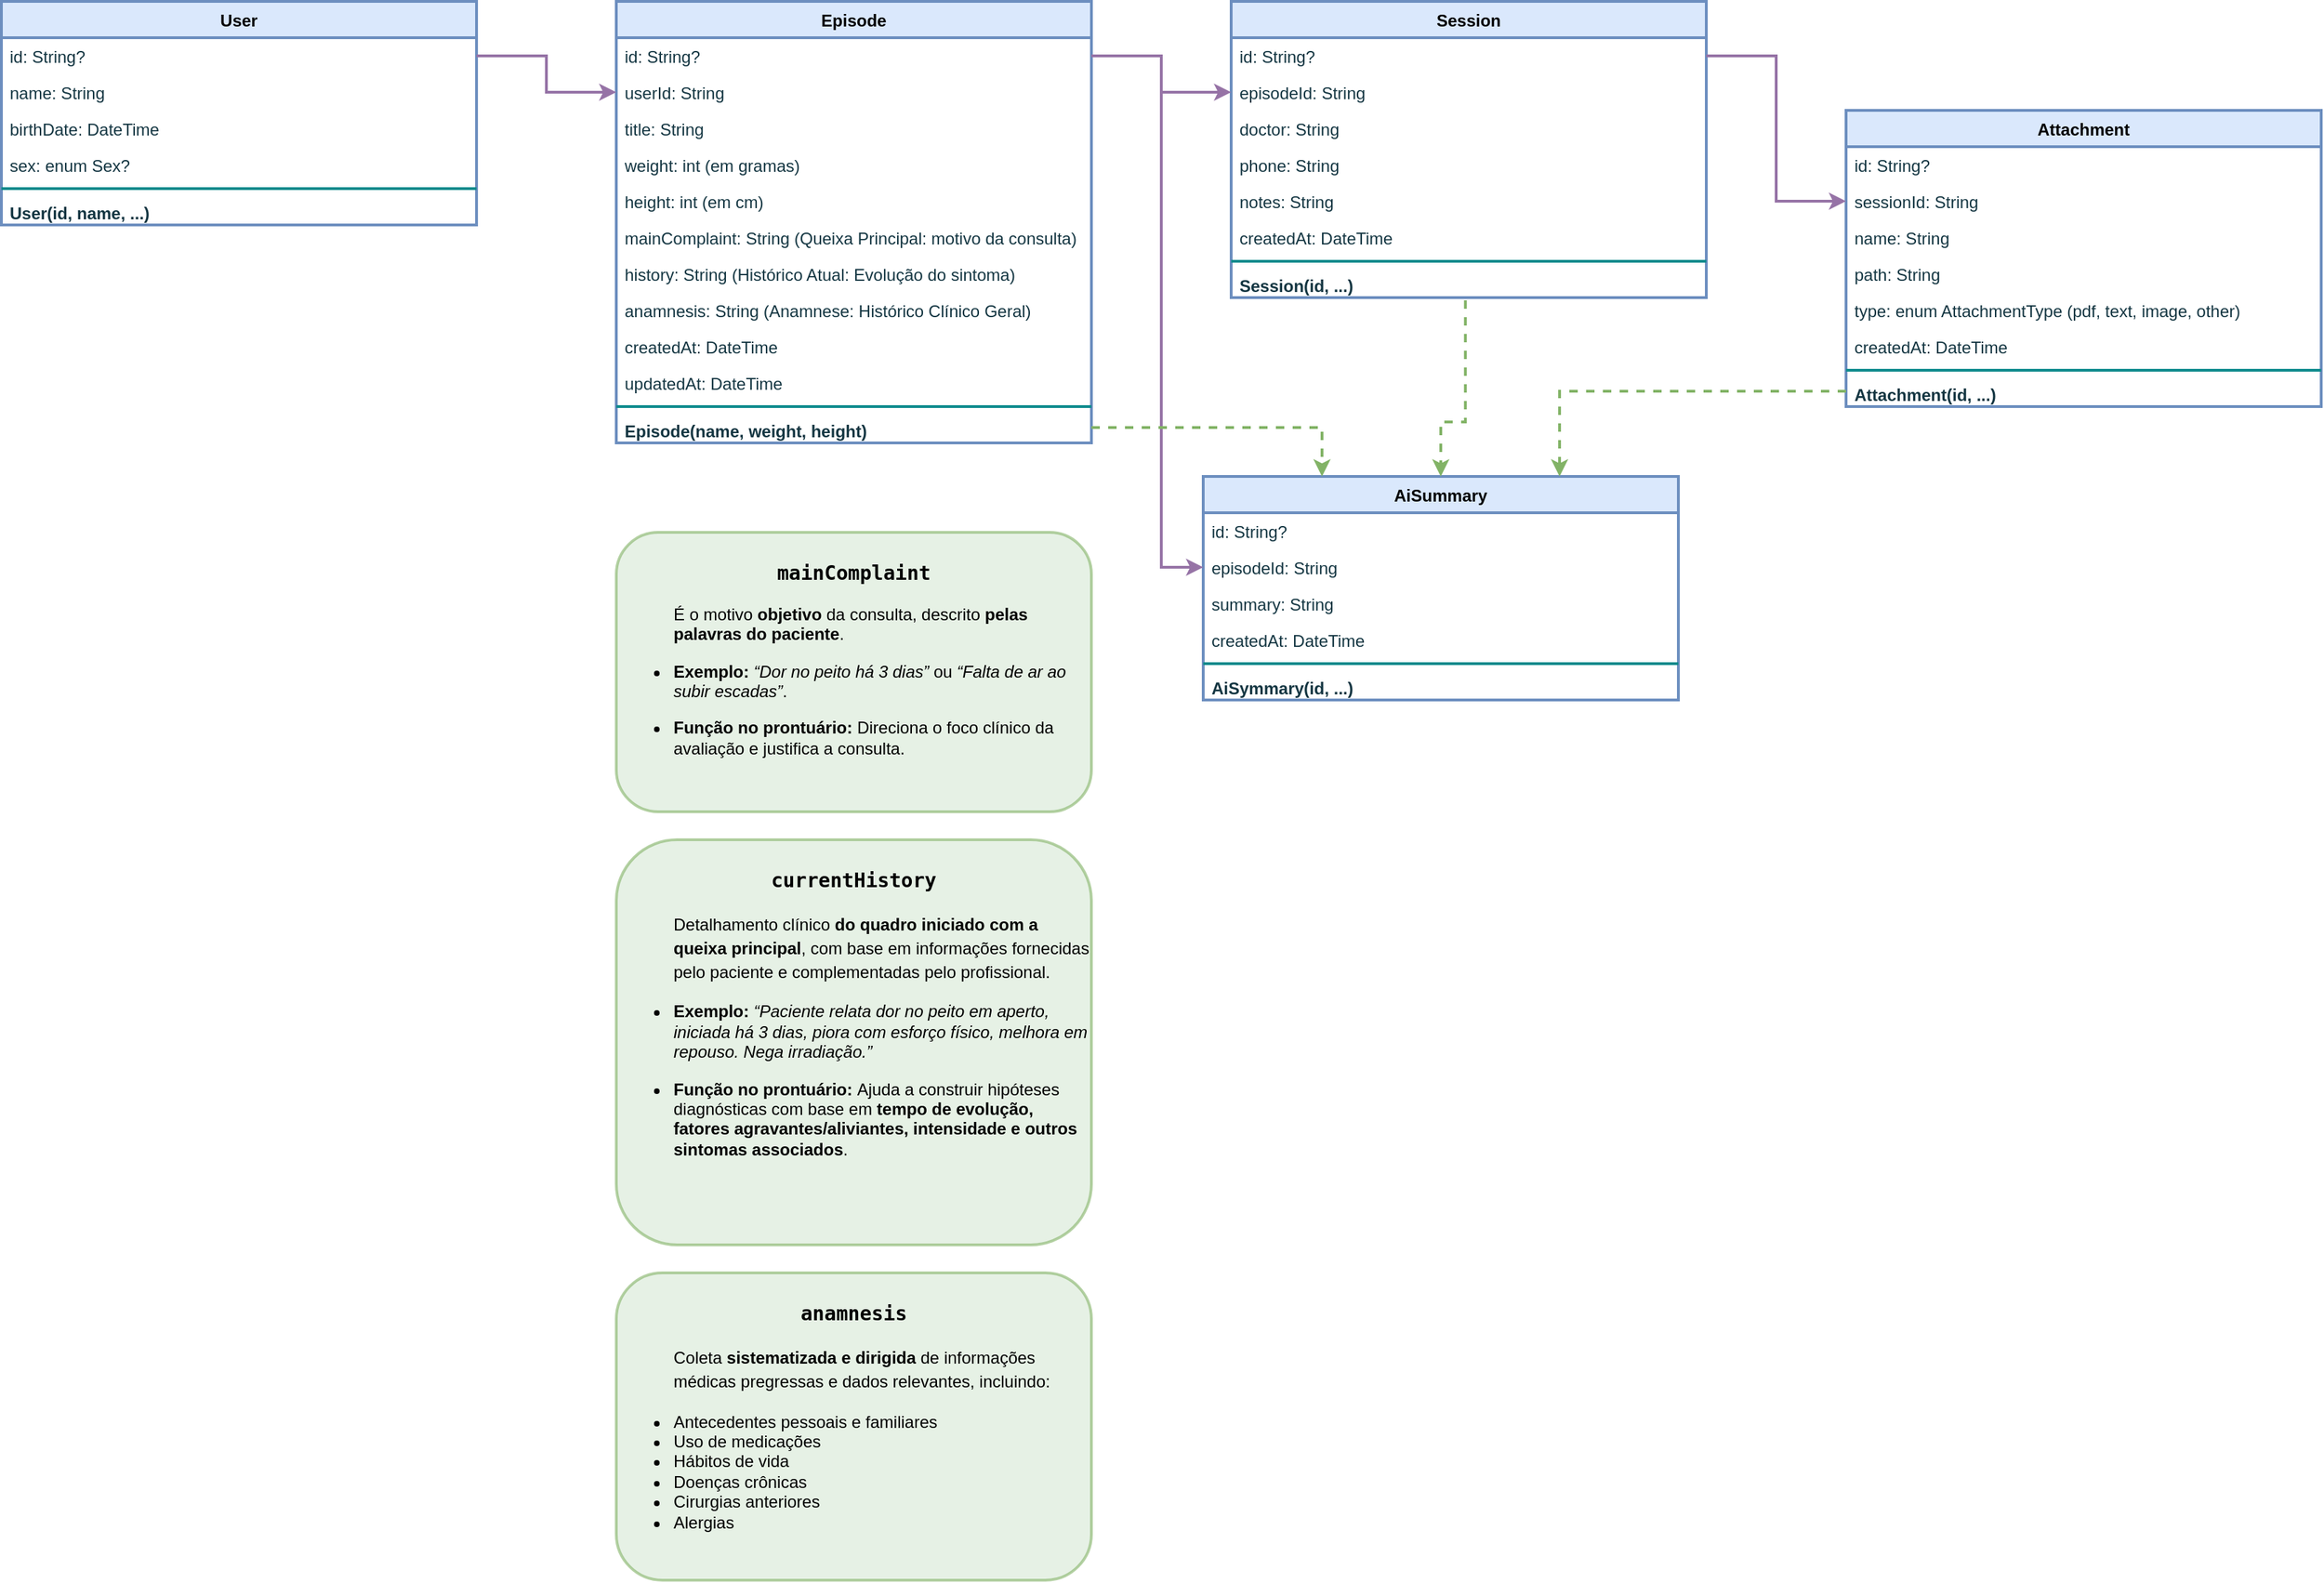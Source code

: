 <mxfile version="26.1.1">
  <diagram id="C5RBs43oDa-KdzZeNtuy" name="Page-1">
    <mxGraphModel dx="1674" dy="870" grid="1" gridSize="10" guides="1" tooltips="1" connect="1" arrows="1" fold="1" page="1" pageScale="1" pageWidth="2336" pageHeight="1654" math="0" shadow="0">
      <root>
        <mxCell id="WIyWlLk6GJQsqaUBKTNV-0" />
        <mxCell id="WIyWlLk6GJQsqaUBKTNV-1" parent="WIyWlLk6GJQsqaUBKTNV-0" />
        <mxCell id="vIkQIAPLI96pnaEV6ZNM-1" value="Episode" style="swimlane;fontStyle=1;align=center;verticalAlign=top;childLayout=stackLayout;horizontal=1;startSize=26;horizontalStack=0;resizeParent=1;resizeParentMax=0;resizeLast=0;collapsible=1;marginBottom=0;whiteSpace=wrap;html=1;labelBackgroundColor=none;fillColor=#dae8fc;strokeColor=#6c8ebf;strokeWidth=2;" parent="WIyWlLk6GJQsqaUBKTNV-1" vertex="1">
          <mxGeometry x="480" y="40" width="340" height="316" as="geometry">
            <mxRectangle x="400" y="280" width="120" height="30" as="alternateBounds" />
          </mxGeometry>
        </mxCell>
        <mxCell id="vIkQIAPLI96pnaEV6ZNM-2" value="id: String?" style="text;strokeColor=none;fillColor=none;align=left;verticalAlign=top;spacingLeft=4;spacingRight=4;overflow=hidden;rotatable=0;points=[[0,0.5],[1,0.5]];portConstraint=eastwest;whiteSpace=wrap;html=1;labelBackgroundColor=none;fontColor=#143642;" parent="vIkQIAPLI96pnaEV6ZNM-1" vertex="1">
          <mxGeometry y="26" width="340" height="26" as="geometry" />
        </mxCell>
        <mxCell id="vIkQIAPLI96pnaEV6ZNM-57" value="userId: String" style="text;strokeColor=none;fillColor=none;align=left;verticalAlign=top;spacingLeft=4;spacingRight=4;overflow=hidden;rotatable=0;points=[[0,0.5],[1,0.5]];portConstraint=eastwest;whiteSpace=wrap;html=1;labelBackgroundColor=none;fontColor=#143642;" parent="vIkQIAPLI96pnaEV6ZNM-1" vertex="1">
          <mxGeometry y="52" width="340" height="26" as="geometry" />
        </mxCell>
        <mxCell id="vIkQIAPLI96pnaEV6ZNM-49" value="title: String" style="text;strokeColor=none;fillColor=none;align=left;verticalAlign=top;spacingLeft=4;spacingRight=4;overflow=hidden;rotatable=0;points=[[0,0.5],[1,0.5]];portConstraint=eastwest;whiteSpace=wrap;html=1;labelBackgroundColor=none;fontColor=#143642;" parent="vIkQIAPLI96pnaEV6ZNM-1" vertex="1">
          <mxGeometry y="78" width="340" height="26" as="geometry" />
        </mxCell>
        <mxCell id="vIkQIAPLI96pnaEV6ZNM-79" value="weight: int (em gramas)" style="text;strokeColor=none;fillColor=none;align=left;verticalAlign=top;spacingLeft=4;spacingRight=4;overflow=hidden;rotatable=0;points=[[0,0.5],[1,0.5]];portConstraint=eastwest;whiteSpace=wrap;html=1;labelBackgroundColor=none;fontColor=#143642;" parent="vIkQIAPLI96pnaEV6ZNM-1" vertex="1">
          <mxGeometry y="104" width="340" height="26" as="geometry" />
        </mxCell>
        <mxCell id="vIkQIAPLI96pnaEV6ZNM-80" value="height: int (em cm)" style="text;strokeColor=none;fillColor=none;align=left;verticalAlign=top;spacingLeft=4;spacingRight=4;overflow=hidden;rotatable=0;points=[[0,0.5],[1,0.5]];portConstraint=eastwest;whiteSpace=wrap;html=1;labelBackgroundColor=none;fontColor=#143642;" parent="vIkQIAPLI96pnaEV6ZNM-1" vertex="1">
          <mxGeometry y="130" width="340" height="26" as="geometry" />
        </mxCell>
        <mxCell id="vIkQIAPLI96pnaEV6ZNM-3" value="mainComplaint: String (Queixa Principal: motivo da consulta)" style="text;strokeColor=none;fillColor=none;align=left;verticalAlign=top;spacingLeft=4;spacingRight=4;overflow=hidden;rotatable=0;points=[[0,0.5],[1,0.5]];portConstraint=eastwest;whiteSpace=wrap;html=1;labelBackgroundColor=none;fontColor=#143642;" parent="vIkQIAPLI96pnaEV6ZNM-1" vertex="1">
          <mxGeometry y="156" width="340" height="26" as="geometry" />
        </mxCell>
        <mxCell id="vIkQIAPLI96pnaEV6ZNM-4" value="history: String (Histórico Atual: Evolução do sintoma)" style="text;strokeColor=none;fillColor=none;align=left;verticalAlign=top;spacingLeft=4;spacingRight=4;overflow=hidden;rotatable=0;points=[[0,0.5],[1,0.5]];portConstraint=eastwest;whiteSpace=wrap;html=1;labelBackgroundColor=none;fontColor=#143642;" parent="vIkQIAPLI96pnaEV6ZNM-1" vertex="1">
          <mxGeometry y="182" width="340" height="26" as="geometry" />
        </mxCell>
        <mxCell id="vIkQIAPLI96pnaEV6ZNM-50" value="anamnesis: String (Anamnese: Histórico Clínico Geral)" style="text;strokeColor=none;fillColor=none;align=left;verticalAlign=top;spacingLeft=4;spacingRight=4;overflow=hidden;rotatable=0;points=[[0,0.5],[1,0.5]];portConstraint=eastwest;whiteSpace=wrap;html=1;labelBackgroundColor=none;fontColor=#143642;" parent="vIkQIAPLI96pnaEV6ZNM-1" vertex="1">
          <mxGeometry y="208" width="340" height="26" as="geometry" />
        </mxCell>
        <mxCell id="G_2ptQY9zr7bOnKlu5H2-0" value="createdAt: DateTime" style="text;strokeColor=none;fillColor=none;align=left;verticalAlign=top;spacingLeft=4;spacingRight=4;overflow=hidden;rotatable=0;points=[[0,0.5],[1,0.5]];portConstraint=eastwest;whiteSpace=wrap;html=1;labelBackgroundColor=none;fontColor=#143642;" parent="vIkQIAPLI96pnaEV6ZNM-1" vertex="1">
          <mxGeometry y="234" width="340" height="26" as="geometry" />
        </mxCell>
        <mxCell id="G_2ptQY9zr7bOnKlu5H2-1" value="updatedAt: DateTime" style="text;strokeColor=none;fillColor=none;align=left;verticalAlign=top;spacingLeft=4;spacingRight=4;overflow=hidden;rotatable=0;points=[[0,0.5],[1,0.5]];portConstraint=eastwest;whiteSpace=wrap;html=1;labelBackgroundColor=none;fontColor=#143642;" parent="vIkQIAPLI96pnaEV6ZNM-1" vertex="1">
          <mxGeometry y="260" width="340" height="26" as="geometry" />
        </mxCell>
        <mxCell id="vIkQIAPLI96pnaEV6ZNM-5" value="" style="line;strokeWidth=2;fillColor=none;align=left;verticalAlign=middle;spacingTop=-1;spacingLeft=3;spacingRight=3;rotatable=0;labelPosition=right;points=[];portConstraint=eastwest;strokeColor=#0F8B8D;labelBackgroundColor=none;fontColor=#143642;" parent="vIkQIAPLI96pnaEV6ZNM-1" vertex="1">
          <mxGeometry y="286" width="340" height="8" as="geometry" />
        </mxCell>
        <mxCell id="vIkQIAPLI96pnaEV6ZNM-6" value="&lt;b&gt;Episode(name, weight, height)&lt;/b&gt;" style="text;strokeColor=none;fillColor=none;align=left;verticalAlign=top;spacingLeft=4;spacingRight=4;overflow=hidden;rotatable=0;points=[[0,0.5],[1,0.5]];portConstraint=eastwest;whiteSpace=wrap;html=1;labelBackgroundColor=none;fontColor=#143642;" parent="vIkQIAPLI96pnaEV6ZNM-1" vertex="1">
          <mxGeometry y="294" width="340" height="22" as="geometry" />
        </mxCell>
        <mxCell id="vIkQIAPLI96pnaEV6ZNM-14" value="Session" style="swimlane;fontStyle=1;align=center;verticalAlign=top;childLayout=stackLayout;horizontal=1;startSize=26;horizontalStack=0;resizeParent=1;resizeParentMax=0;resizeLast=0;collapsible=1;marginBottom=0;whiteSpace=wrap;html=1;labelBackgroundColor=none;fillColor=#dae8fc;strokeColor=#6c8ebf;strokeWidth=2;" parent="WIyWlLk6GJQsqaUBKTNV-1" vertex="1">
          <mxGeometry x="920" y="40" width="340" height="212" as="geometry">
            <mxRectangle x="400" y="280" width="120" height="30" as="alternateBounds" />
          </mxGeometry>
        </mxCell>
        <mxCell id="vIkQIAPLI96pnaEV6ZNM-15" value="id: String?" style="text;strokeColor=none;fillColor=none;align=left;verticalAlign=top;spacingLeft=4;spacingRight=4;overflow=hidden;rotatable=0;points=[[0,0.5],[1,0.5]];portConstraint=eastwest;whiteSpace=wrap;html=1;labelBackgroundColor=none;fontColor=#143642;" parent="vIkQIAPLI96pnaEV6ZNM-14" vertex="1">
          <mxGeometry y="26" width="340" height="26" as="geometry" />
        </mxCell>
        <mxCell id="vIkQIAPLI96pnaEV6ZNM-56" value="episodeId: String" style="text;strokeColor=none;fillColor=none;align=left;verticalAlign=top;spacingLeft=4;spacingRight=4;overflow=hidden;rotatable=0;points=[[0,0.5],[1,0.5]];portConstraint=eastwest;whiteSpace=wrap;html=1;labelBackgroundColor=none;fontColor=#143642;" parent="vIkQIAPLI96pnaEV6ZNM-14" vertex="1">
          <mxGeometry y="52" width="340" height="26" as="geometry" />
        </mxCell>
        <mxCell id="vIkQIAPLI96pnaEV6ZNM-52" value="doctor: String" style="text;strokeColor=none;fillColor=none;align=left;verticalAlign=top;spacingLeft=4;spacingRight=4;overflow=hidden;rotatable=0;points=[[0,0.5],[1,0.5]];portConstraint=eastwest;whiteSpace=wrap;html=1;labelBackgroundColor=none;fontColor=#143642;" parent="vIkQIAPLI96pnaEV6ZNM-14" vertex="1">
          <mxGeometry y="78" width="340" height="26" as="geometry" />
        </mxCell>
        <mxCell id="vIkQIAPLI96pnaEV6ZNM-53" value="phone: String" style="text;strokeColor=none;fillColor=none;align=left;verticalAlign=top;spacingLeft=4;spacingRight=4;overflow=hidden;rotatable=0;points=[[0,0.5],[1,0.5]];portConstraint=eastwest;whiteSpace=wrap;html=1;labelBackgroundColor=none;fontColor=#143642;" parent="vIkQIAPLI96pnaEV6ZNM-14" vertex="1">
          <mxGeometry y="104" width="340" height="26" as="geometry" />
        </mxCell>
        <mxCell id="vIkQIAPLI96pnaEV6ZNM-17" value="notes: String" style="text;strokeColor=none;fillColor=none;align=left;verticalAlign=top;spacingLeft=4;spacingRight=4;overflow=hidden;rotatable=0;points=[[0,0.5],[1,0.5]];portConstraint=eastwest;whiteSpace=wrap;html=1;labelBackgroundColor=none;fontColor=#143642;" parent="vIkQIAPLI96pnaEV6ZNM-14" vertex="1">
          <mxGeometry y="130" width="340" height="26" as="geometry" />
        </mxCell>
        <mxCell id="vIkQIAPLI96pnaEV6ZNM-16" value="createdAt: DateTime" style="text;strokeColor=none;fillColor=none;align=left;verticalAlign=top;spacingLeft=4;spacingRight=4;overflow=hidden;rotatable=0;points=[[0,0.5],[1,0.5]];portConstraint=eastwest;whiteSpace=wrap;html=1;labelBackgroundColor=none;fontColor=#143642;" parent="vIkQIAPLI96pnaEV6ZNM-14" vertex="1">
          <mxGeometry y="156" width="340" height="26" as="geometry" />
        </mxCell>
        <mxCell id="vIkQIAPLI96pnaEV6ZNM-18" value="" style="line;strokeWidth=2;fillColor=none;align=left;verticalAlign=middle;spacingTop=-1;spacingLeft=3;spacingRight=3;rotatable=0;labelPosition=right;points=[];portConstraint=eastwest;strokeColor=#0F8B8D;labelBackgroundColor=none;fontColor=#143642;" parent="vIkQIAPLI96pnaEV6ZNM-14" vertex="1">
          <mxGeometry y="182" width="340" height="8" as="geometry" />
        </mxCell>
        <mxCell id="vIkQIAPLI96pnaEV6ZNM-19" value="&lt;b&gt;Session(id, ...)&lt;/b&gt;" style="text;strokeColor=none;fillColor=none;align=left;verticalAlign=top;spacingLeft=4;spacingRight=4;overflow=hidden;rotatable=0;points=[[0,0.5],[1,0.5]];portConstraint=eastwest;whiteSpace=wrap;html=1;labelBackgroundColor=none;fontColor=#143642;" parent="vIkQIAPLI96pnaEV6ZNM-14" vertex="1">
          <mxGeometry y="190" width="340" height="22" as="geometry" />
        </mxCell>
        <mxCell id="vIkQIAPLI96pnaEV6ZNM-28" value="Attachment" style="swimlane;fontStyle=1;align=center;verticalAlign=top;childLayout=stackLayout;horizontal=1;startSize=26;horizontalStack=0;resizeParent=1;resizeParentMax=0;resizeLast=0;collapsible=1;marginBottom=0;whiteSpace=wrap;html=1;labelBackgroundColor=none;fillColor=#dae8fc;strokeColor=#6c8ebf;strokeWidth=2;" parent="WIyWlLk6GJQsqaUBKTNV-1" vertex="1">
          <mxGeometry x="1360" y="118" width="340" height="212" as="geometry">
            <mxRectangle x="400" y="280" width="120" height="30" as="alternateBounds" />
          </mxGeometry>
        </mxCell>
        <mxCell id="vIkQIAPLI96pnaEV6ZNM-29" value="id: String?" style="text;strokeColor=none;fillColor=none;align=left;verticalAlign=top;spacingLeft=4;spacingRight=4;overflow=hidden;rotatable=0;points=[[0,0.5],[1,0.5]];portConstraint=eastwest;whiteSpace=wrap;html=1;labelBackgroundColor=none;fontColor=#143642;" parent="vIkQIAPLI96pnaEV6ZNM-28" vertex="1">
          <mxGeometry y="26" width="340" height="26" as="geometry" />
        </mxCell>
        <mxCell id="vIkQIAPLI96pnaEV6ZNM-55" value="sessionId: String" style="text;strokeColor=none;fillColor=none;align=left;verticalAlign=top;spacingLeft=4;spacingRight=4;overflow=hidden;rotatable=0;points=[[0,0.5],[1,0.5]];portConstraint=eastwest;whiteSpace=wrap;html=1;labelBackgroundColor=none;fontColor=#143642;" parent="vIkQIAPLI96pnaEV6ZNM-28" vertex="1">
          <mxGeometry y="52" width="340" height="26" as="geometry" />
        </mxCell>
        <mxCell id="vIkQIAPLI96pnaEV6ZNM-54" value="name: String" style="text;strokeColor=none;fillColor=none;align=left;verticalAlign=top;spacingLeft=4;spacingRight=4;overflow=hidden;rotatable=0;points=[[0,0.5],[1,0.5]];portConstraint=eastwest;whiteSpace=wrap;html=1;labelBackgroundColor=none;fontColor=#143642;" parent="vIkQIAPLI96pnaEV6ZNM-28" vertex="1">
          <mxGeometry y="78" width="340" height="26" as="geometry" />
        </mxCell>
        <mxCell id="vIkQIAPLI96pnaEV6ZNM-30" value="path: String" style="text;strokeColor=none;fillColor=none;align=left;verticalAlign=top;spacingLeft=4;spacingRight=4;overflow=hidden;rotatable=0;points=[[0,0.5],[1,0.5]];portConstraint=eastwest;whiteSpace=wrap;html=1;labelBackgroundColor=none;fontColor=#143642;" parent="vIkQIAPLI96pnaEV6ZNM-28" vertex="1">
          <mxGeometry y="104" width="340" height="26" as="geometry" />
        </mxCell>
        <mxCell id="vIkQIAPLI96pnaEV6ZNM-31" value="type: enum AttachmentType (pdf, text, image, other)" style="text;strokeColor=none;fillColor=none;align=left;verticalAlign=top;spacingLeft=4;spacingRight=4;overflow=hidden;rotatable=0;points=[[0,0.5],[1,0.5]];portConstraint=eastwest;whiteSpace=wrap;html=1;labelBackgroundColor=none;fontColor=#143642;" parent="vIkQIAPLI96pnaEV6ZNM-28" vertex="1">
          <mxGeometry y="130" width="340" height="26" as="geometry" />
        </mxCell>
        <mxCell id="G_2ptQY9zr7bOnKlu5H2-2" value="createdAt: DateTime" style="text;strokeColor=none;fillColor=none;align=left;verticalAlign=top;spacingLeft=4;spacingRight=4;overflow=hidden;rotatable=0;points=[[0,0.5],[1,0.5]];portConstraint=eastwest;whiteSpace=wrap;html=1;labelBackgroundColor=none;fontColor=#143642;" parent="vIkQIAPLI96pnaEV6ZNM-28" vertex="1">
          <mxGeometry y="156" width="340" height="26" as="geometry" />
        </mxCell>
        <mxCell id="vIkQIAPLI96pnaEV6ZNM-33" value="" style="line;strokeWidth=2;fillColor=none;align=left;verticalAlign=middle;spacingTop=-1;spacingLeft=3;spacingRight=3;rotatable=0;labelPosition=right;points=[];portConstraint=eastwest;strokeColor=#0F8B8D;labelBackgroundColor=none;fontColor=#143642;" parent="vIkQIAPLI96pnaEV6ZNM-28" vertex="1">
          <mxGeometry y="182" width="340" height="8" as="geometry" />
        </mxCell>
        <mxCell id="vIkQIAPLI96pnaEV6ZNM-34" value="&lt;b&gt;Attachment(id, ...)&lt;/b&gt;" style="text;strokeColor=none;fillColor=none;align=left;verticalAlign=top;spacingLeft=4;spacingRight=4;overflow=hidden;rotatable=0;points=[[0,0.5],[1,0.5]];portConstraint=eastwest;whiteSpace=wrap;html=1;labelBackgroundColor=none;fontColor=#143642;" parent="vIkQIAPLI96pnaEV6ZNM-28" vertex="1">
          <mxGeometry y="190" width="340" height="22" as="geometry" />
        </mxCell>
        <mxCell id="vIkQIAPLI96pnaEV6ZNM-35" value="User" style="swimlane;fontStyle=1;align=center;verticalAlign=top;childLayout=stackLayout;horizontal=1;startSize=26;horizontalStack=0;resizeParent=1;resizeParentMax=0;resizeLast=0;collapsible=1;marginBottom=0;whiteSpace=wrap;html=1;labelBackgroundColor=none;fillColor=#dae8fc;strokeColor=#6c8ebf;strokeWidth=2;" parent="WIyWlLk6GJQsqaUBKTNV-1" vertex="1">
          <mxGeometry x="40" y="40" width="340" height="160" as="geometry">
            <mxRectangle x="400" y="280" width="120" height="30" as="alternateBounds" />
          </mxGeometry>
        </mxCell>
        <mxCell id="vIkQIAPLI96pnaEV6ZNM-36" value="id: String?" style="text;strokeColor=none;fillColor=none;align=left;verticalAlign=top;spacingLeft=4;spacingRight=4;overflow=hidden;rotatable=0;points=[[0,0.5],[1,0.5]];portConstraint=eastwest;whiteSpace=wrap;html=1;labelBackgroundColor=none;fontColor=#143642;" parent="vIkQIAPLI96pnaEV6ZNM-35" vertex="1">
          <mxGeometry y="26" width="340" height="26" as="geometry" />
        </mxCell>
        <mxCell id="vIkQIAPLI96pnaEV6ZNM-37" value="name: String" style="text;strokeColor=none;fillColor=none;align=left;verticalAlign=top;spacingLeft=4;spacingRight=4;overflow=hidden;rotatable=0;points=[[0,0.5],[1,0.5]];portConstraint=eastwest;whiteSpace=wrap;html=1;labelBackgroundColor=none;fontColor=#143642;" parent="vIkQIAPLI96pnaEV6ZNM-35" vertex="1">
          <mxGeometry y="52" width="340" height="26" as="geometry" />
        </mxCell>
        <mxCell id="vIkQIAPLI96pnaEV6ZNM-38" value="birthDate: DateTime" style="text;strokeColor=none;fillColor=none;align=left;verticalAlign=top;spacingLeft=4;spacingRight=4;overflow=hidden;rotatable=0;points=[[0,0.5],[1,0.5]];portConstraint=eastwest;whiteSpace=wrap;html=1;labelBackgroundColor=none;fontColor=#143642;" parent="vIkQIAPLI96pnaEV6ZNM-35" vertex="1">
          <mxGeometry y="78" width="340" height="26" as="geometry" />
        </mxCell>
        <mxCell id="vIkQIAPLI96pnaEV6ZNM-48" value="sex: enum Sex?" style="text;strokeColor=none;fillColor=none;align=left;verticalAlign=top;spacingLeft=4;spacingRight=4;overflow=hidden;rotatable=0;points=[[0,0.5],[1,0.5]];portConstraint=eastwest;whiteSpace=wrap;html=1;labelBackgroundColor=none;fontColor=#143642;" parent="vIkQIAPLI96pnaEV6ZNM-35" vertex="1">
          <mxGeometry y="104" width="340" height="26" as="geometry" />
        </mxCell>
        <mxCell id="vIkQIAPLI96pnaEV6ZNM-39" value="" style="line;strokeWidth=2;fillColor=none;align=left;verticalAlign=middle;spacingTop=-1;spacingLeft=3;spacingRight=3;rotatable=0;labelPosition=right;points=[];portConstraint=eastwest;strokeColor=#0F8B8D;labelBackgroundColor=none;fontColor=#143642;" parent="vIkQIAPLI96pnaEV6ZNM-35" vertex="1">
          <mxGeometry y="130" width="340" height="8" as="geometry" />
        </mxCell>
        <mxCell id="vIkQIAPLI96pnaEV6ZNM-40" value="User(id, name, ...)" style="text;strokeColor=none;fillColor=none;align=left;verticalAlign=top;spacingLeft=4;spacingRight=4;overflow=hidden;rotatable=0;points=[[0,0.5],[1,0.5]];portConstraint=eastwest;whiteSpace=wrap;html=1;labelBackgroundColor=none;fontColor=#143642;fontStyle=1" parent="vIkQIAPLI96pnaEV6ZNM-35" vertex="1">
          <mxGeometry y="138" width="340" height="22" as="geometry" />
        </mxCell>
        <mxCell id="vIkQIAPLI96pnaEV6ZNM-58" value="&lt;h3 data-end=&quot;1217&quot; data-start=&quot;1169&quot;&gt;&lt;strong data-end=&quot;1215&quot; data-start=&quot;1176&quot;&gt;&lt;code data-end=&quot;1189&quot; data-start=&quot;1178&quot;&gt;anamnesis&lt;/code&gt;&lt;/strong&gt;&lt;/h3&gt;&lt;blockquote style=&quot;margin: 0 0 0 40px; border: none; padding: 0px;&quot;&gt;&lt;h3 style=&quot;text-align: left;&quot; data-end=&quot;1217&quot; data-start=&quot;1169&quot;&gt;&lt;span style=&quot;background-color: transparent; color: light-dark(rgb(0, 0, 0), rgb(255, 255, 255)); font-size: 12px; font-weight: normal;&quot;&gt;Coleta &lt;/span&gt;&lt;strong style=&quot;background-color: transparent; color: light-dark(rgb(0, 0, 0), rgb(255, 255, 255)); font-size: 12px;&quot; data-end=&quot;1272&quot; data-start=&quot;1244&quot;&gt;sistematizada e dirigida&lt;/strong&gt;&lt;span style=&quot;background-color: transparent; color: light-dark(rgb(0, 0, 0), rgb(255, 255, 255)); font-size: 12px; font-weight: normal;&quot;&gt; de informações médicas pregressas e dados relevantes, incluindo:&lt;/span&gt;&lt;/h3&gt;&lt;/blockquote&gt;&lt;ul data-end=&quot;1748&quot; data-start=&quot;1218&quot;&gt;&lt;li style=&quot;text-align: left;&quot;&gt;&lt;span style=&quot;background-color: transparent; color: light-dark(rgb(0, 0, 0), rgb(255, 255, 255));&quot;&gt;Antecedentes pessoais e familiares&lt;/span&gt;&lt;/li&gt;&lt;li style=&quot;text-align: left;&quot;&gt;&lt;span style=&quot;background-color: transparent; color: light-dark(rgb(0, 0, 0), rgb(255, 255, 255));&quot;&gt;Uso de medicações&lt;/span&gt;&lt;/li&gt;&lt;li style=&quot;text-align: left;&quot;&gt;&lt;span style=&quot;background-color: transparent; color: light-dark(rgb(0, 0, 0), rgb(255, 255, 255));&quot;&gt;Hábitos de vida&lt;/span&gt;&lt;/li&gt;&lt;li style=&quot;text-align: left;&quot;&gt;&lt;span style=&quot;background-color: transparent; color: light-dark(rgb(0, 0, 0), rgb(255, 255, 255));&quot;&gt;Doenças crônicas&lt;/span&gt;&lt;/li&gt;&lt;li style=&quot;text-align: left;&quot;&gt;&lt;span style=&quot;background-color: transparent; color: light-dark(rgb(0, 0, 0), rgb(255, 255, 255));&quot;&gt;Cirurgias anteriores&lt;/span&gt;&lt;/li&gt;&lt;li style=&quot;text-align: left;&quot;&gt;&lt;span style=&quot;background-color: transparent; color: light-dark(rgb(0, 0, 0), rgb(255, 255, 255));&quot;&gt;Alergias&lt;/span&gt;&lt;/li&gt;&lt;/ul&gt;" style="rounded=1;whiteSpace=wrap;html=1;fillColor=#d5e8d4;strokeColor=#82b366;verticalAlign=top;opacity=60;strokeWidth=2;" parent="WIyWlLk6GJQsqaUBKTNV-1" vertex="1">
          <mxGeometry x="480" y="950" width="340" height="220" as="geometry" />
        </mxCell>
        <mxCell id="vIkQIAPLI96pnaEV6ZNM-59" value="&lt;h3 data-end=&quot;662&quot; data-start=&quot;605&quot;&gt;&lt;strong data-end=&quot;660&quot; data-start=&quot;612&quot;&gt;&lt;code data-end=&quot;630&quot; data-start=&quot;614&quot;&gt;currentHistory&lt;/code&gt;&lt;/strong&gt;&lt;/h3&gt;&lt;blockquote style=&quot;margin: 0 0 0 40px; border: none; padding: 0px;&quot;&gt;&lt;h3 style=&quot;text-align: left;&quot; data-end=&quot;662&quot; data-start=&quot;605&quot;&gt;&lt;span style=&quot;background-color: transparent; color: light-dark(rgb(0, 0, 0), rgb(255, 255, 255)); font-size: 12px; font-weight: normal;&quot;&gt;Detalhamento clínico &lt;/span&gt;&lt;strong style=&quot;text-align: left; background-color: transparent; color: light-dark(rgb(0, 0, 0), rgb(255, 255, 255)); font-size: 12px;&quot; data-end=&quot;748&quot; data-start=&quot;703&quot;&gt;do quadro iniciado com a queixa principal&lt;/strong&gt;&lt;span style=&quot;text-align: left; background-color: transparent; color: light-dark(rgb(0, 0, 0), rgb(255, 255, 255)); font-size: 12px; font-weight: normal;&quot;&gt;, com base em informações fornecidas pelo paciente e complementadas pelo profissional.&lt;/span&gt;&lt;/h3&gt;&lt;/blockquote&gt;&lt;ul data-end=&quot;1162&quot; data-start=&quot;663&quot;&gt;&lt;li data-end=&quot;980&quot; data-start=&quot;835&quot;&gt;&lt;p style=&quot;text-align: left;&quot; data-end=&quot;980&quot; data-start=&quot;837&quot;&gt;&lt;strong data-end=&quot;849&quot; data-start=&quot;837&quot;&gt;Exemplo:&amp;nbsp;&lt;/strong&gt;&lt;em data-end=&quot;980&quot; data-start=&quot;854&quot;&gt;“Paciente relata dor no peito em aperto, iniciada há 3 dias, piora com esforço físico, melhora em repouso. Nega irradiação.”&lt;/em&gt;&lt;/p&gt;&lt;/li&gt;&lt;li data-end=&quot;980&quot; data-start=&quot;835&quot;&gt;&lt;p style=&quot;text-align: left;&quot; data-end=&quot;980&quot; data-start=&quot;837&quot;&gt;&lt;strong style=&quot;background-color: transparent; color: light-dark(rgb(0, 0, 0), rgb(255, 255, 255));&quot; data-end=&quot;1009&quot; data-start=&quot;984&quot;&gt;Função no prontuário:&amp;nbsp;&lt;/strong&gt;&lt;span style=&quot;background-color: transparent; color: light-dark(rgb(0, 0, 0), rgb(255, 255, 255));&quot;&gt;Ajuda a construir hipóteses diagnósticas com base em &lt;/span&gt;&lt;strong style=&quot;background-color: transparent; color: light-dark(rgb(0, 0, 0), rgb(255, 255, 255));&quot; data-end=&quot;1161&quot; data-start=&quot;1067&quot;&gt;tempo de evolução, fatores agravantes/aliviantes, intensidade e outros sintomas associados&lt;/strong&gt;&lt;span style=&quot;background-color: transparent; color: light-dark(rgb(0, 0, 0), rgb(255, 255, 255));&quot;&gt;.&lt;/span&gt;&lt;/p&gt;&lt;/li&gt;&lt;/ul&gt;" style="rounded=1;whiteSpace=wrap;html=1;fillColor=#d5e8d4;strokeColor=#82b366;verticalAlign=top;opacity=60;strokeWidth=2;" parent="WIyWlLk6GJQsqaUBKTNV-1" vertex="1">
          <mxGeometry x="480" y="640" width="340" height="290" as="geometry" />
        </mxCell>
        <mxCell id="vIkQIAPLI96pnaEV6ZNM-60" value="&lt;h3 data-end=&quot;323&quot; data-start=&quot;278&quot;&gt;&lt;strong data-end=&quot;323&quot; data-start=&quot;285&quot;&gt;&lt;code data-end=&quot;302&quot; data-start=&quot;287&quot;&gt;mainComplaint&lt;/code&gt;&lt;/strong&gt;&lt;/h3&gt;&lt;blockquote style=&quot;text-align: left; margin: 0px 0px 0px 40px; border: none; padding: 0px;&quot;&gt;&lt;span style=&quot;background-color: transparent; color: light-dark(rgb(0, 0, 0), rgb(255, 255, 255));&quot;&gt;É o motivo &lt;/span&gt;&lt;strong style=&quot;text-align: left; background-color: transparent; color: light-dark(rgb(0, 0, 0), rgb(255, 255, 255));&quot; data-end=&quot;366&quot; data-start=&quot;354&quot;&gt;objetivo&lt;/strong&gt;&lt;span style=&quot;text-align: left; background-color: transparent; color: light-dark(rgb(0, 0, 0), rgb(255, 255, 255));&quot;&gt; da consulta, descrito &lt;/span&gt;&lt;strong style=&quot;text-align: left; background-color: transparent; color: light-dark(rgb(0, 0, 0), rgb(255, 255, 255));&quot; data-end=&quot;419&quot; data-start=&quot;389&quot;&gt;pelas palavras do paciente&lt;/strong&gt;&lt;span style=&quot;text-align: left; background-color: transparent; color: light-dark(rgb(0, 0, 0), rgb(255, 255, 255));&quot;&gt;.&lt;/span&gt;&lt;/blockquote&gt;&lt;ul data-end=&quot;598&quot; data-start=&quot;324&quot;&gt;&lt;li data-end=&quot;503&quot; data-start=&quot;421&quot;&gt;&lt;p style=&quot;text-align: left;&quot; data-end=&quot;503&quot; data-start=&quot;423&quot;&gt;&lt;strong data-end=&quot;435&quot; data-start=&quot;423&quot;&gt;Exemplo:&amp;nbsp;&lt;/strong&gt;&lt;em data-end=&quot;466&quot; data-start=&quot;440&quot;&gt;“Dor no peito há 3 dias”&lt;/em&gt; ou &lt;em data-end=&quot;502&quot; data-start=&quot;470&quot;&gt;“Falta de ar ao subir escadas”&lt;/em&gt;.&lt;/p&gt;&lt;/li&gt;&lt;li data-end=&quot;598&quot; data-start=&quot;505&quot;&gt;&lt;div style=&quot;text-align: left;&quot;&gt;&lt;strong style=&quot;background-color: transparent; color: light-dark(rgb(0, 0, 0), rgb(255, 255, 255));&quot; data-end=&quot;532&quot; data-start=&quot;507&quot;&gt;Função no prontuário:&amp;nbsp;&lt;/strong&gt;&lt;span style=&quot;background-color: transparent; color: light-dark(rgb(0, 0, 0), rgb(255, 255, 255)); text-align: center;&quot;&gt;Direciona o foco clínico da avaliação e justifica a consulta.&lt;/span&gt;&lt;/div&gt;&lt;p&gt;&lt;/p&gt;&lt;/li&gt;&lt;/ul&gt;" style="rounded=1;whiteSpace=wrap;html=1;fillColor=#d5e8d4;strokeColor=#82b366;verticalAlign=top;strokeWidth=2;opacity=60;" parent="WIyWlLk6GJQsqaUBKTNV-1" vertex="1">
          <mxGeometry x="480" y="420" width="340" height="200" as="geometry" />
        </mxCell>
        <mxCell id="vIkQIAPLI96pnaEV6ZNM-61" value="AiSummary" style="swimlane;fontStyle=1;align=center;verticalAlign=top;childLayout=stackLayout;horizontal=1;startSize=26;horizontalStack=0;resizeParent=1;resizeParentMax=0;resizeLast=0;collapsible=1;marginBottom=0;whiteSpace=wrap;html=1;labelBackgroundColor=none;fillColor=#dae8fc;strokeColor=#6c8ebf;strokeWidth=2;" parent="WIyWlLk6GJQsqaUBKTNV-1" vertex="1">
          <mxGeometry x="900" y="380" width="340" height="160" as="geometry">
            <mxRectangle x="400" y="280" width="120" height="30" as="alternateBounds" />
          </mxGeometry>
        </mxCell>
        <mxCell id="vIkQIAPLI96pnaEV6ZNM-62" value="id: String?" style="text;strokeColor=none;fillColor=none;align=left;verticalAlign=top;spacingLeft=4;spacingRight=4;overflow=hidden;rotatable=0;points=[[0,0.5],[1,0.5]];portConstraint=eastwest;whiteSpace=wrap;html=1;labelBackgroundColor=none;fontColor=#143642;" parent="vIkQIAPLI96pnaEV6ZNM-61" vertex="1">
          <mxGeometry y="26" width="340" height="26" as="geometry" />
        </mxCell>
        <mxCell id="vIkQIAPLI96pnaEV6ZNM-63" value="episodeId: String" style="text;strokeColor=none;fillColor=none;align=left;verticalAlign=top;spacingLeft=4;spacingRight=4;overflow=hidden;rotatable=0;points=[[0,0.5],[1,0.5]];portConstraint=eastwest;whiteSpace=wrap;html=1;labelBackgroundColor=none;fontColor=#143642;" parent="vIkQIAPLI96pnaEV6ZNM-61" vertex="1">
          <mxGeometry y="52" width="340" height="26" as="geometry" />
        </mxCell>
        <mxCell id="vIkQIAPLI96pnaEV6ZNM-64" value="summary: String" style="text;strokeColor=none;fillColor=none;align=left;verticalAlign=top;spacingLeft=4;spacingRight=4;overflow=hidden;rotatable=0;points=[[0,0.5],[1,0.5]];portConstraint=eastwest;whiteSpace=wrap;html=1;labelBackgroundColor=none;fontColor=#143642;" parent="vIkQIAPLI96pnaEV6ZNM-61" vertex="1">
          <mxGeometry y="78" width="340" height="26" as="geometry" />
        </mxCell>
        <mxCell id="vIkQIAPLI96pnaEV6ZNM-65" value="createdAt: DateTime" style="text;strokeColor=none;fillColor=none;align=left;verticalAlign=top;spacingLeft=4;spacingRight=4;overflow=hidden;rotatable=0;points=[[0,0.5],[1,0.5]];portConstraint=eastwest;whiteSpace=wrap;html=1;labelBackgroundColor=none;fontColor=#143642;" parent="vIkQIAPLI96pnaEV6ZNM-61" vertex="1">
          <mxGeometry y="104" width="340" height="26" as="geometry" />
        </mxCell>
        <mxCell id="vIkQIAPLI96pnaEV6ZNM-67" value="" style="line;strokeWidth=2;fillColor=none;align=left;verticalAlign=middle;spacingTop=-1;spacingLeft=3;spacingRight=3;rotatable=0;labelPosition=right;points=[];portConstraint=eastwest;strokeColor=#0F8B8D;labelBackgroundColor=none;fontColor=#143642;" parent="vIkQIAPLI96pnaEV6ZNM-61" vertex="1">
          <mxGeometry y="130" width="340" height="8" as="geometry" />
        </mxCell>
        <mxCell id="vIkQIAPLI96pnaEV6ZNM-68" value="&lt;b&gt;AiSymmary(id, ...)&lt;/b&gt;" style="text;strokeColor=none;fillColor=none;align=left;verticalAlign=top;spacingLeft=4;spacingRight=4;overflow=hidden;rotatable=0;points=[[0,0.5],[1,0.5]];portConstraint=eastwest;whiteSpace=wrap;html=1;labelBackgroundColor=none;fontColor=#143642;" parent="vIkQIAPLI96pnaEV6ZNM-61" vertex="1">
          <mxGeometry y="138" width="340" height="22" as="geometry" />
        </mxCell>
        <mxCell id="vIkQIAPLI96pnaEV6ZNM-69" style="edgeStyle=orthogonalEdgeStyle;rounded=0;orthogonalLoop=1;jettySize=auto;html=1;exitX=1;exitY=0.5;exitDx=0;exitDy=0;strokeWidth=2;fillColor=#e1d5e7;strokeColor=#9673a6;" parent="WIyWlLk6GJQsqaUBKTNV-1" source="vIkQIAPLI96pnaEV6ZNM-36" target="vIkQIAPLI96pnaEV6ZNM-57" edge="1">
          <mxGeometry relative="1" as="geometry" />
        </mxCell>
        <mxCell id="vIkQIAPLI96pnaEV6ZNM-70" style="edgeStyle=orthogonalEdgeStyle;rounded=0;orthogonalLoop=1;jettySize=auto;html=1;exitX=1;exitY=0.5;exitDx=0;exitDy=0;entryX=0;entryY=0.5;entryDx=0;entryDy=0;strokeWidth=2;fillColor=#e1d5e7;strokeColor=#9673a6;" parent="WIyWlLk6GJQsqaUBKTNV-1" source="vIkQIAPLI96pnaEV6ZNM-2" target="vIkQIAPLI96pnaEV6ZNM-56" edge="1">
          <mxGeometry relative="1" as="geometry" />
        </mxCell>
        <mxCell id="vIkQIAPLI96pnaEV6ZNM-71" style="edgeStyle=orthogonalEdgeStyle;rounded=0;orthogonalLoop=1;jettySize=auto;html=1;exitX=1;exitY=0.5;exitDx=0;exitDy=0;entryX=0;entryY=0.5;entryDx=0;entryDy=0;strokeWidth=2;fillColor=#e1d5e7;strokeColor=#9673a6;" parent="WIyWlLk6GJQsqaUBKTNV-1" source="vIkQIAPLI96pnaEV6ZNM-15" target="vIkQIAPLI96pnaEV6ZNM-55" edge="1">
          <mxGeometry relative="1" as="geometry" />
        </mxCell>
        <mxCell id="vIkQIAPLI96pnaEV6ZNM-73" style="edgeStyle=orthogonalEdgeStyle;rounded=0;orthogonalLoop=1;jettySize=auto;html=1;exitX=1;exitY=0.5;exitDx=0;exitDy=0;entryX=0;entryY=0.5;entryDx=0;entryDy=0;strokeWidth=2;fillColor=#e1d5e7;strokeColor=#9673a6;" parent="WIyWlLk6GJQsqaUBKTNV-1" source="vIkQIAPLI96pnaEV6ZNM-2" target="vIkQIAPLI96pnaEV6ZNM-63" edge="1">
          <mxGeometry relative="1" as="geometry">
            <Array as="points">
              <mxPoint x="870" y="79" />
              <mxPoint x="870" y="445" />
            </Array>
          </mxGeometry>
        </mxCell>
        <mxCell id="vIkQIAPLI96pnaEV6ZNM-76" style="edgeStyle=orthogonalEdgeStyle;rounded=0;orthogonalLoop=1;jettySize=auto;html=1;strokeWidth=2;fillColor=#d5e8d4;strokeColor=#82b366;dashed=1;exitX=0.493;exitY=1.093;exitDx=0;exitDy=0;exitPerimeter=0;entryX=0.5;entryY=0;entryDx=0;entryDy=0;" parent="WIyWlLk6GJQsqaUBKTNV-1" source="vIkQIAPLI96pnaEV6ZNM-19" target="vIkQIAPLI96pnaEV6ZNM-61" edge="1">
          <mxGeometry relative="1" as="geometry">
            <mxPoint x="1088" y="410" as="targetPoint" />
            <Array as="points">
              <mxPoint x="1088" y="341" />
              <mxPoint x="1070" y="341" />
            </Array>
          </mxGeometry>
        </mxCell>
        <mxCell id="vIkQIAPLI96pnaEV6ZNM-77" style="edgeStyle=orthogonalEdgeStyle;rounded=0;orthogonalLoop=1;jettySize=auto;html=1;strokeWidth=2;fillColor=#d5e8d4;strokeColor=#82b366;dashed=1;exitX=0;exitY=0.5;exitDx=0;exitDy=0;entryX=0.75;entryY=0;entryDx=0;entryDy=0;" parent="WIyWlLk6GJQsqaUBKTNV-1" source="vIkQIAPLI96pnaEV6ZNM-34" target="vIkQIAPLI96pnaEV6ZNM-61" edge="1">
          <mxGeometry relative="1" as="geometry">
            <mxPoint x="1117" y="320" as="targetPoint" />
          </mxGeometry>
        </mxCell>
        <mxCell id="vIkQIAPLI96pnaEV6ZNM-78" style="edgeStyle=orthogonalEdgeStyle;rounded=0;orthogonalLoop=1;jettySize=auto;html=1;strokeWidth=2;fillColor=#d5e8d4;strokeColor=#82b366;dashed=1;exitX=1;exitY=0.5;exitDx=0;exitDy=0;entryX=0.25;entryY=0;entryDx=0;entryDy=0;" parent="WIyWlLk6GJQsqaUBKTNV-1" source="vIkQIAPLI96pnaEV6ZNM-6" target="vIkQIAPLI96pnaEV6ZNM-61" edge="1">
          <mxGeometry relative="1" as="geometry">
            <mxPoint x="930" y="167" as="sourcePoint" />
            <mxPoint x="1060" y="370" as="targetPoint" />
          </mxGeometry>
        </mxCell>
      </root>
    </mxGraphModel>
  </diagram>
</mxfile>

